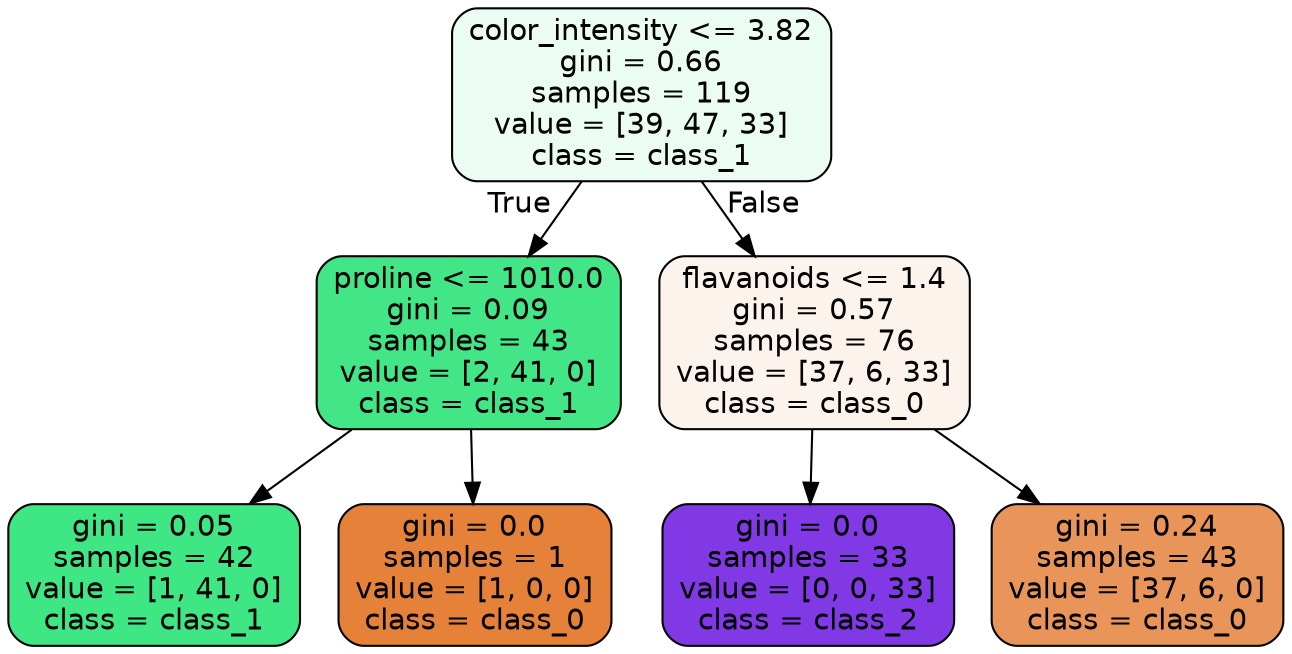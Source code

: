 digraph Tree {
node [shape=box, style="filled, rounded", color="black", fontname=helvetica] ;
edge [fontname=helvetica] ;
0 [label="color_intensity <= 3.82\ngini = 0.66\nsamples = 119\nvalue = [39, 47, 33]\nclass = class_1", fillcolor="#ebfcf2"] ;
1 [label="proline <= 1010.0\ngini = 0.09\nsamples = 43\nvalue = [2, 41, 0]\nclass = class_1", fillcolor="#43e687"] ;
0 -> 1 [labeldistance=2.5, labelangle=45, headlabel="True"] ;
2 [label="gini = 0.05\nsamples = 42\nvalue = [1, 41, 0]\nclass = class_1", fillcolor="#3ee684"] ;
1 -> 2 ;
3 [label="gini = 0.0\nsamples = 1\nvalue = [1, 0, 0]\nclass = class_0", fillcolor="#e58139"] ;
1 -> 3 ;
4 [label="flavanoids <= 1.4\ngini = 0.57\nsamples = 76\nvalue = [37, 6, 33]\nclass = class_0", fillcolor="#fdf3ed"] ;
0 -> 4 [labeldistance=2.5, labelangle=-45, headlabel="False"] ;
5 [label="gini = 0.0\nsamples = 33\nvalue = [0, 0, 33]\nclass = class_2", fillcolor="#8139e5"] ;
4 -> 5 ;
6 [label="gini = 0.24\nsamples = 43\nvalue = [37, 6, 0]\nclass = class_0", fillcolor="#e99559"] ;
4 -> 6 ;
}